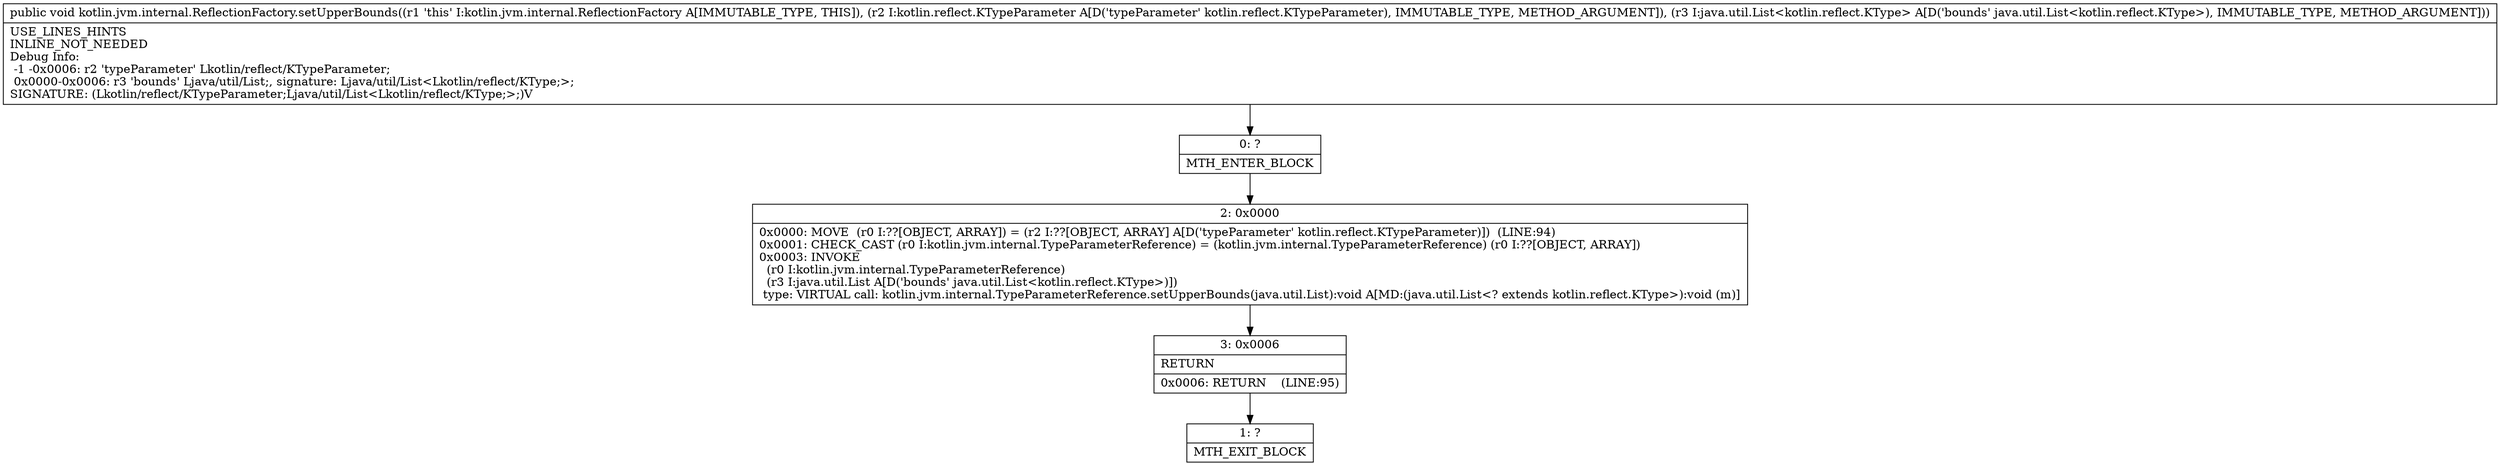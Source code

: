 digraph "CFG forkotlin.jvm.internal.ReflectionFactory.setUpperBounds(Lkotlin\/reflect\/KTypeParameter;Ljava\/util\/List;)V" {
Node_0 [shape=record,label="{0\:\ ?|MTH_ENTER_BLOCK\l}"];
Node_2 [shape=record,label="{2\:\ 0x0000|0x0000: MOVE  (r0 I:??[OBJECT, ARRAY]) = (r2 I:??[OBJECT, ARRAY] A[D('typeParameter' kotlin.reflect.KTypeParameter)])  (LINE:94)\l0x0001: CHECK_CAST (r0 I:kotlin.jvm.internal.TypeParameterReference) = (kotlin.jvm.internal.TypeParameterReference) (r0 I:??[OBJECT, ARRAY]) \l0x0003: INVOKE  \l  (r0 I:kotlin.jvm.internal.TypeParameterReference)\l  (r3 I:java.util.List A[D('bounds' java.util.List\<kotlin.reflect.KType\>)])\l type: VIRTUAL call: kotlin.jvm.internal.TypeParameterReference.setUpperBounds(java.util.List):void A[MD:(java.util.List\<? extends kotlin.reflect.KType\>):void (m)]\l}"];
Node_3 [shape=record,label="{3\:\ 0x0006|RETURN\l|0x0006: RETURN    (LINE:95)\l}"];
Node_1 [shape=record,label="{1\:\ ?|MTH_EXIT_BLOCK\l}"];
MethodNode[shape=record,label="{public void kotlin.jvm.internal.ReflectionFactory.setUpperBounds((r1 'this' I:kotlin.jvm.internal.ReflectionFactory A[IMMUTABLE_TYPE, THIS]), (r2 I:kotlin.reflect.KTypeParameter A[D('typeParameter' kotlin.reflect.KTypeParameter), IMMUTABLE_TYPE, METHOD_ARGUMENT]), (r3 I:java.util.List\<kotlin.reflect.KType\> A[D('bounds' java.util.List\<kotlin.reflect.KType\>), IMMUTABLE_TYPE, METHOD_ARGUMENT]))  | USE_LINES_HINTS\lINLINE_NOT_NEEDED\lDebug Info:\l  \-1 \-0x0006: r2 'typeParameter' Lkotlin\/reflect\/KTypeParameter;\l  0x0000\-0x0006: r3 'bounds' Ljava\/util\/List;, signature: Ljava\/util\/List\<Lkotlin\/reflect\/KType;\>;\lSIGNATURE: (Lkotlin\/reflect\/KTypeParameter;Ljava\/util\/List\<Lkotlin\/reflect\/KType;\>;)V\l}"];
MethodNode -> Node_0;Node_0 -> Node_2;
Node_2 -> Node_3;
Node_3 -> Node_1;
}

